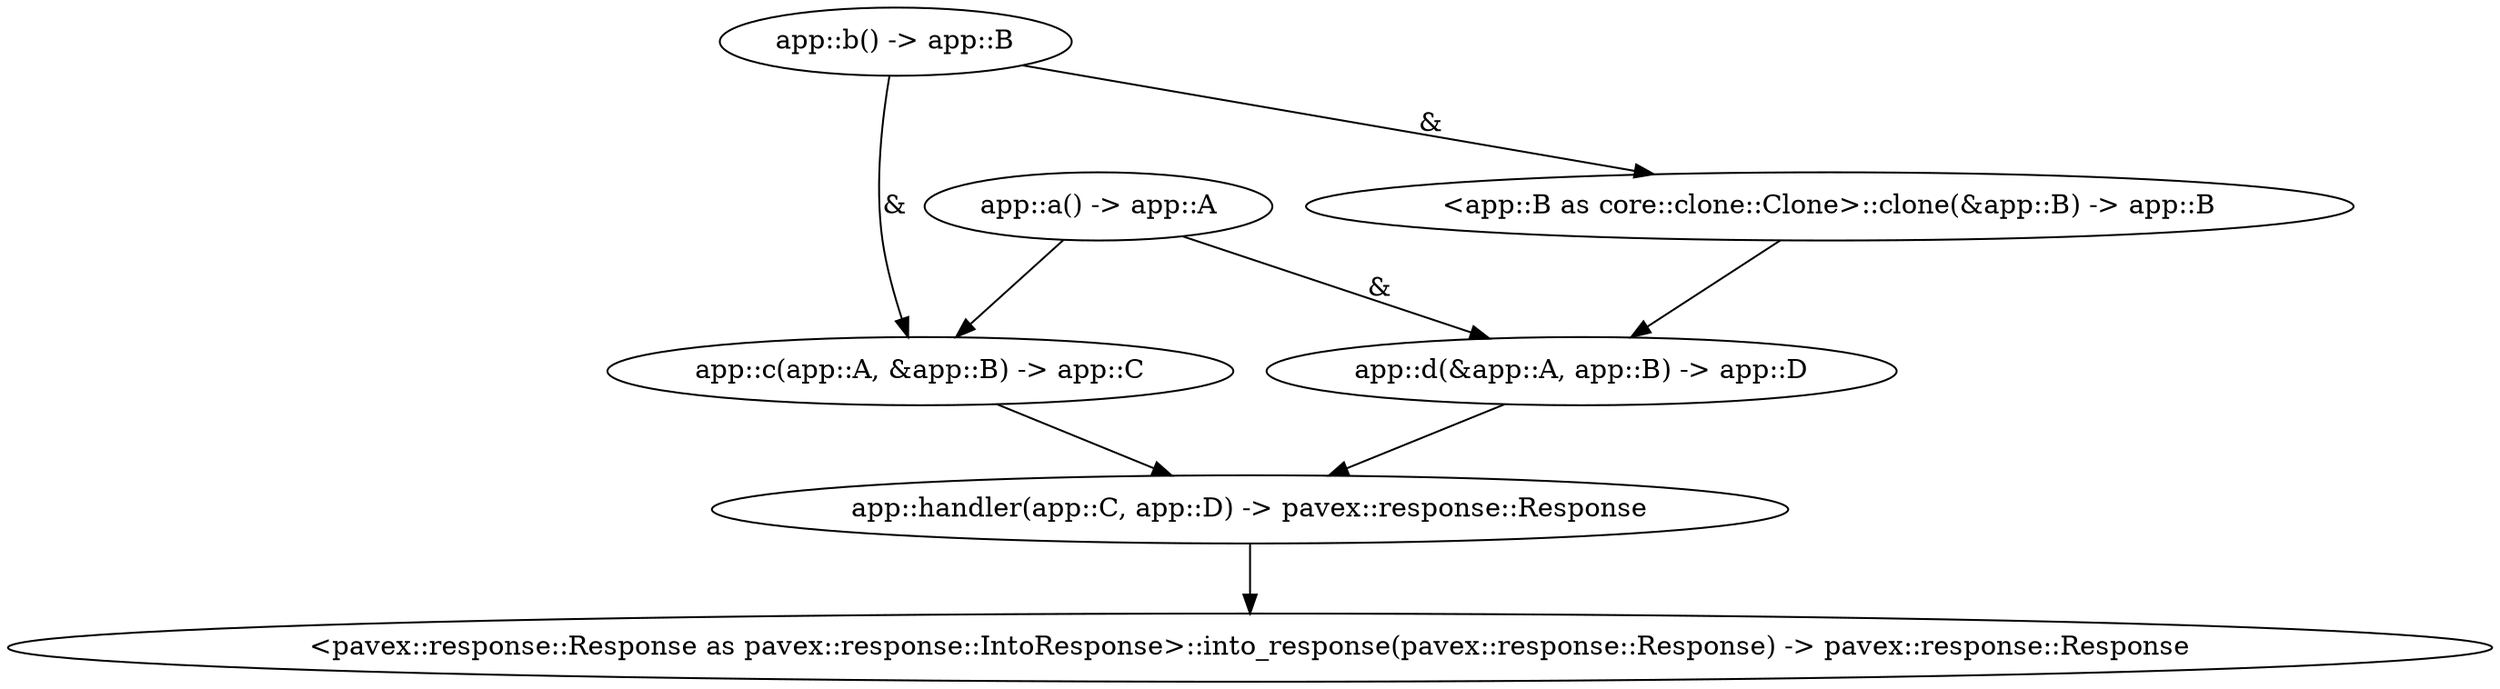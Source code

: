 digraph "GET /home - 0" {
    0 [ label = "app::handler(app::C, app::D) -> pavex::response::Response"]
    1 [ label = "app::c(app::A, &app::B) -> app::C"]
    2 [ label = "app::d(&app::A, app::B) -> app::D"]
    3 [ label = "app::a() -> app::A"]
    4 [ label = "app::b() -> app::B"]
    5 [ label = "<pavex::response::Response as pavex::response::IntoResponse>::into_response(pavex::response::Response) -> pavex::response::Response"]
    6 [ label = "<app::B as core::clone::Clone>::clone(&app::B) -> app::B"]
    2 -> 0 [ ]
    3 -> 2 [ label = "&"]
    1 -> 0 [ ]
    4 -> 1 [ label = "&"]
    3 -> 1 [ ]
    0 -> 5 [ ]
    4 -> 6 [ label = "&"]
    6 -> 2 [ ]
}

digraph "* /home - 0" {
    0 [ label = "pavex::router::default_fallback(&pavex::router::AllowedMethods) -> pavex::response::Response"]
    2 [ label = "<pavex::response::Response as pavex::response::IntoResponse>::into_response(pavex::response::Response) -> pavex::response::Response"]
    3 [ label = "&pavex::router::AllowedMethods"]
    0 -> 2 [ ]
    3 -> 0 [ ]
}

digraph app_state {
    0 [ label = "crate::ApplicationState() -> crate::ApplicationState"]
}